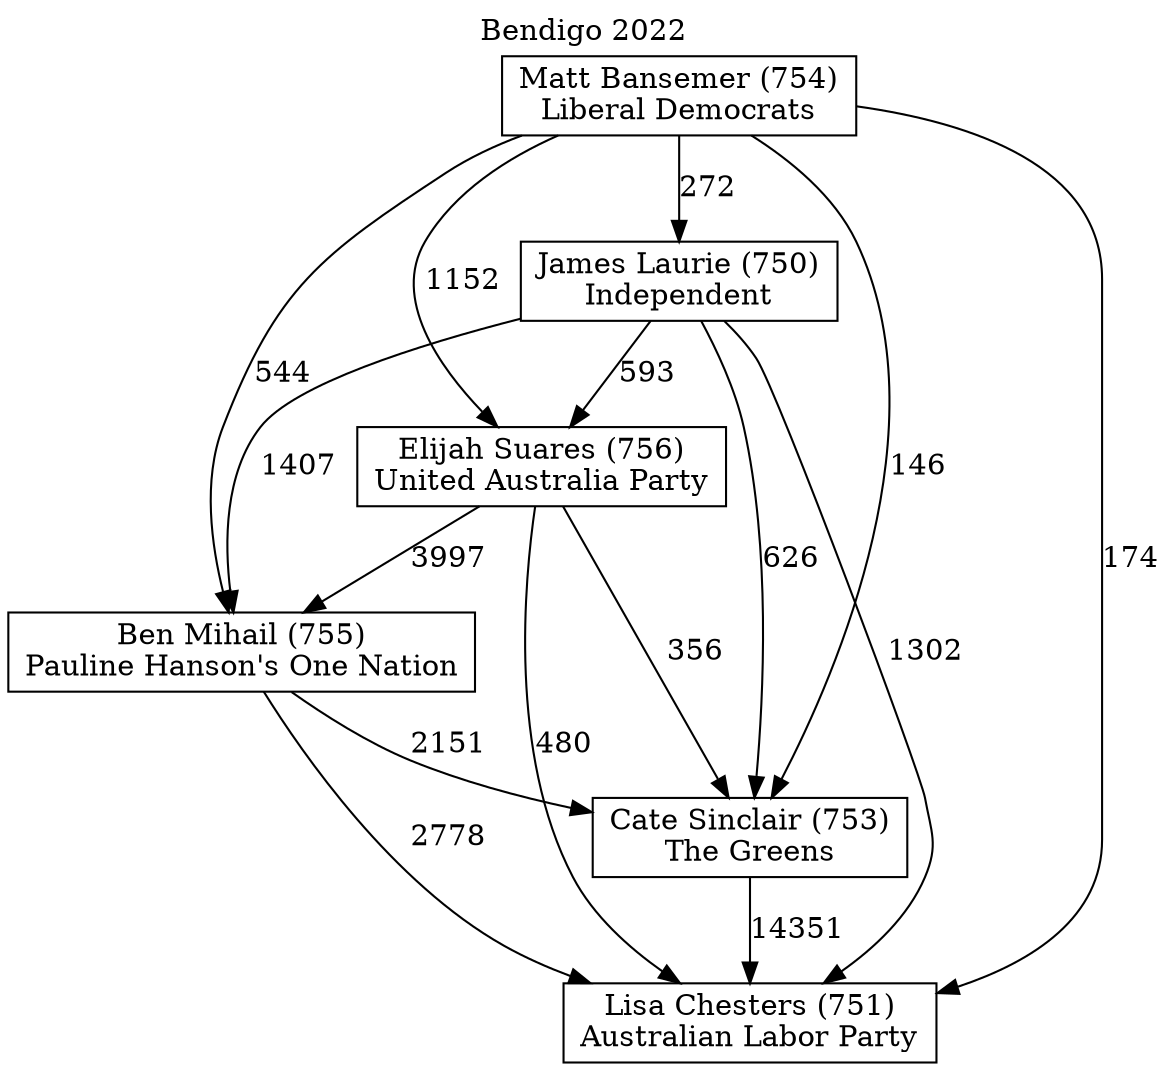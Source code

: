 // House preference flow
digraph "Lisa Chesters (751)_Bendigo_2022" {
	graph [label="Bendigo 2022" labelloc=t mclimit=10]
	node [shape=box]
	"Ben Mihail (755)" [label="Ben Mihail (755)
Pauline Hanson's One Nation"]
	"Cate Sinclair (753)" [label="Cate Sinclair (753)
The Greens"]
	"Elijah Suares (756)" [label="Elijah Suares (756)
United Australia Party"]
	"James Laurie (750)" [label="James Laurie (750)
Independent"]
	"Lisa Chesters (751)" [label="Lisa Chesters (751)
Australian Labor Party"]
	"Matt Bansemer (754)" [label="Matt Bansemer (754)
Liberal Democrats"]
	"Ben Mihail (755)" -> "Cate Sinclair (753)" [label=2151]
	"Ben Mihail (755)" -> "Lisa Chesters (751)" [label=2778]
	"Cate Sinclair (753)" -> "Lisa Chesters (751)" [label=14351]
	"Elijah Suares (756)" -> "Ben Mihail (755)" [label=3997]
	"Elijah Suares (756)" -> "Cate Sinclair (753)" [label=356]
	"Elijah Suares (756)" -> "Lisa Chesters (751)" [label=480]
	"James Laurie (750)" -> "Ben Mihail (755)" [label=1407]
	"James Laurie (750)" -> "Cate Sinclair (753)" [label=626]
	"James Laurie (750)" -> "Elijah Suares (756)" [label=593]
	"James Laurie (750)" -> "Lisa Chesters (751)" [label=1302]
	"Matt Bansemer (754)" -> "Ben Mihail (755)" [label=544]
	"Matt Bansemer (754)" -> "Cate Sinclair (753)" [label=146]
	"Matt Bansemer (754)" -> "Elijah Suares (756)" [label=1152]
	"Matt Bansemer (754)" -> "James Laurie (750)" [label=272]
	"Matt Bansemer (754)" -> "Lisa Chesters (751)" [label=174]
}
